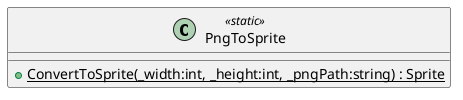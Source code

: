 @startuml
class PngToSprite <<static>> {
    + {static} ConvertToSprite(_width:int, _height:int, _pngPath:string) : Sprite
}
@enduml
